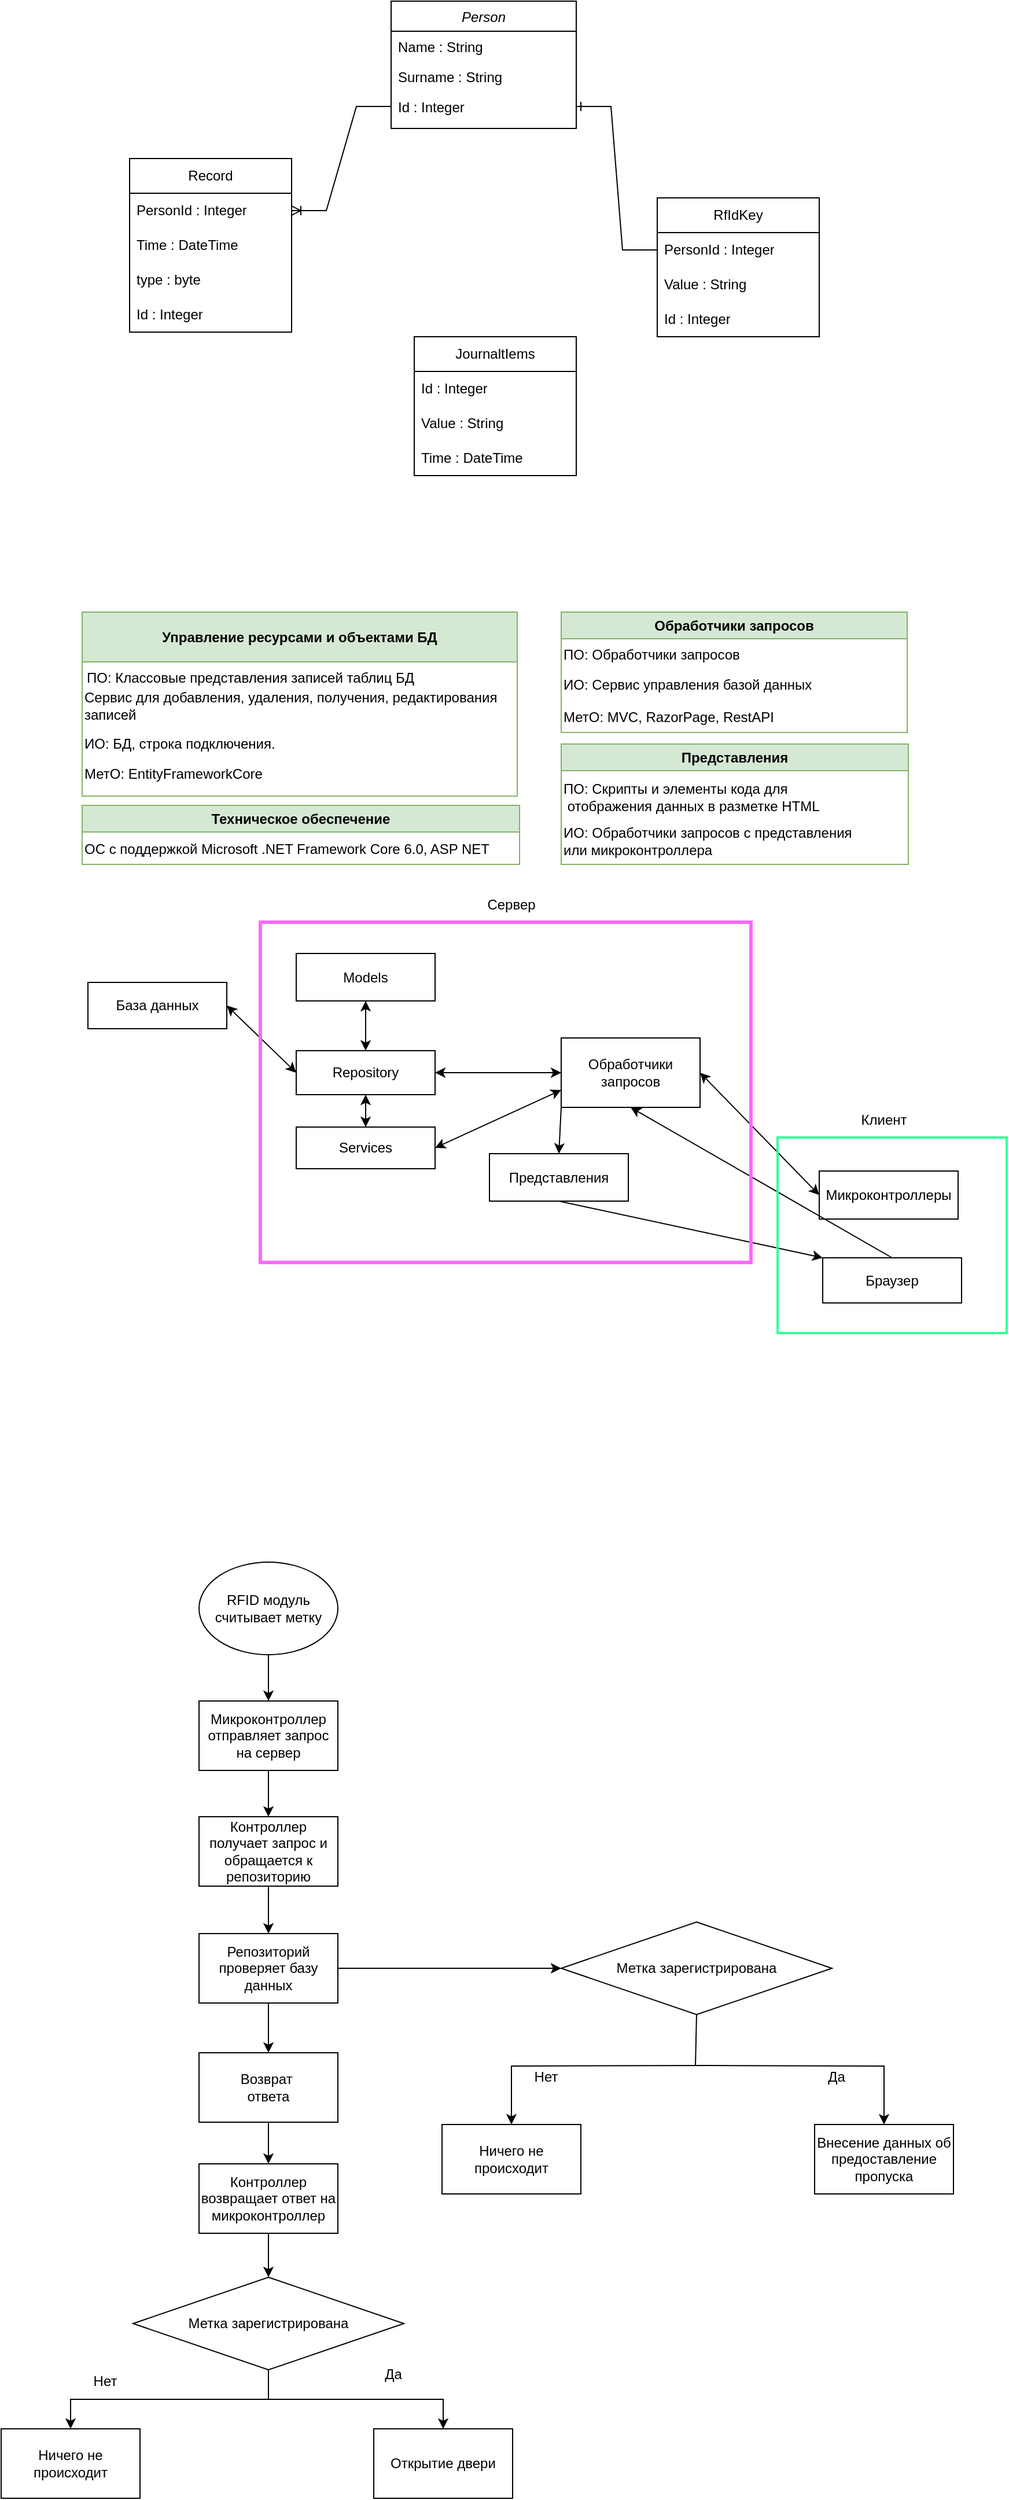 <mxfile version="21.3.7" type="github">
  <diagram id="C5RBs43oDa-KdzZeNtuy" name="Page-1">
    <mxGraphModel dx="1834" dy="796" grid="0" gridSize="10" guides="1" tooltips="1" connect="1" arrows="1" fold="1" page="0" pageScale="1" pageWidth="827" pageHeight="1169" math="0" shadow="0">
      <root>
        <mxCell id="WIyWlLk6GJQsqaUBKTNV-0" />
        <mxCell id="WIyWlLk6GJQsqaUBKTNV-1" parent="WIyWlLk6GJQsqaUBKTNV-0" />
        <mxCell id="zkfFHV4jXpPFQw0GAbJ--0" value="Person" style="swimlane;fontStyle=2;align=center;verticalAlign=top;childLayout=stackLayout;horizontal=1;startSize=26;horizontalStack=0;resizeParent=1;resizeLast=0;collapsible=1;marginBottom=0;rounded=0;shadow=0;strokeWidth=1;" parent="WIyWlLk6GJQsqaUBKTNV-1" vertex="1">
          <mxGeometry x="320" y="110" width="160" height="110" as="geometry">
            <mxRectangle x="230" y="140" width="160" height="26" as="alternateBounds" />
          </mxGeometry>
        </mxCell>
        <mxCell id="zkfFHV4jXpPFQw0GAbJ--1" value="Name : String" style="text;align=left;verticalAlign=top;spacingLeft=4;spacingRight=4;overflow=hidden;rotatable=0;points=[[0,0.5],[1,0.5]];portConstraint=eastwest;" parent="zkfFHV4jXpPFQw0GAbJ--0" vertex="1">
          <mxGeometry y="26" width="160" height="26" as="geometry" />
        </mxCell>
        <mxCell id="zkfFHV4jXpPFQw0GAbJ--2" value="Surname : String" style="text;align=left;verticalAlign=top;spacingLeft=4;spacingRight=4;overflow=hidden;rotatable=0;points=[[0,0.5],[1,0.5]];portConstraint=eastwest;rounded=0;shadow=0;html=0;" parent="zkfFHV4jXpPFQw0GAbJ--0" vertex="1">
          <mxGeometry y="52" width="160" height="26" as="geometry" />
        </mxCell>
        <mxCell id="zkfFHV4jXpPFQw0GAbJ--3" value="Id : Integer" style="text;align=left;verticalAlign=top;spacingLeft=4;spacingRight=4;overflow=hidden;rotatable=0;points=[[0,0.5],[1,0.5]];portConstraint=eastwest;rounded=0;shadow=0;html=0;" parent="zkfFHV4jXpPFQw0GAbJ--0" vertex="1">
          <mxGeometry y="78" width="160" height="26" as="geometry" />
        </mxCell>
        <mxCell id="JAbAQ16eNPu53v8PzKWM-0" value="RfIdKey" style="swimlane;fontStyle=0;childLayout=stackLayout;horizontal=1;startSize=30;horizontalStack=0;resizeParent=1;resizeParentMax=0;resizeLast=0;collapsible=1;marginBottom=0;whiteSpace=wrap;html=1;swimlaneLine=1;" parent="WIyWlLk6GJQsqaUBKTNV-1" vertex="1">
          <mxGeometry x="550" y="280" width="140" height="120" as="geometry" />
        </mxCell>
        <mxCell id="JAbAQ16eNPu53v8PzKWM-1" value="PersonId : Integer" style="text;strokeColor=none;fillColor=none;align=left;verticalAlign=middle;spacingLeft=4;spacingRight=4;overflow=hidden;points=[[0,0.5],[1,0.5]];portConstraint=eastwest;rotatable=0;whiteSpace=wrap;html=1;" parent="JAbAQ16eNPu53v8PzKWM-0" vertex="1">
          <mxGeometry y="30" width="140" height="30" as="geometry" />
        </mxCell>
        <mxCell id="JAbAQ16eNPu53v8PzKWM-2" value="Value : String" style="text;strokeColor=none;fillColor=none;align=left;verticalAlign=middle;spacingLeft=4;spacingRight=4;overflow=hidden;points=[[0,0.5],[1,0.5]];portConstraint=eastwest;rotatable=0;whiteSpace=wrap;html=1;" parent="JAbAQ16eNPu53v8PzKWM-0" vertex="1">
          <mxGeometry y="60" width="140" height="30" as="geometry" />
        </mxCell>
        <mxCell id="JAbAQ16eNPu53v8PzKWM-11" value="Id : Integer" style="text;strokeColor=none;fillColor=none;align=left;verticalAlign=middle;spacingLeft=4;spacingRight=4;overflow=hidden;points=[[0,0.5],[1,0.5]];portConstraint=eastwest;rotatable=0;whiteSpace=wrap;html=1;" parent="JAbAQ16eNPu53v8PzKWM-0" vertex="1">
          <mxGeometry y="90" width="140" height="30" as="geometry" />
        </mxCell>
        <mxCell id="JAbAQ16eNPu53v8PzKWM-4" value="Record" style="swimlane;fontStyle=0;childLayout=stackLayout;horizontal=1;startSize=30;horizontalStack=0;resizeParent=1;resizeParentMax=0;resizeLast=0;collapsible=1;marginBottom=0;whiteSpace=wrap;html=1;" parent="WIyWlLk6GJQsqaUBKTNV-1" vertex="1">
          <mxGeometry x="94" y="246" width="140" height="150" as="geometry" />
        </mxCell>
        <mxCell id="JAbAQ16eNPu53v8PzKWM-5" value="PersonId : Integer" style="text;strokeColor=none;fillColor=none;align=left;verticalAlign=middle;spacingLeft=4;spacingRight=4;overflow=hidden;points=[[0,0.5],[1,0.5]];portConstraint=eastwest;rotatable=0;whiteSpace=wrap;html=1;" parent="JAbAQ16eNPu53v8PzKWM-4" vertex="1">
          <mxGeometry y="30" width="140" height="30" as="geometry" />
        </mxCell>
        <mxCell id="JAbAQ16eNPu53v8PzKWM-6" value="Time : DateTime" style="text;strokeColor=none;fillColor=none;align=left;verticalAlign=middle;spacingLeft=4;spacingRight=4;overflow=hidden;points=[[0,0.5],[1,0.5]];portConstraint=eastwest;rotatable=0;whiteSpace=wrap;html=1;" parent="JAbAQ16eNPu53v8PzKWM-4" vertex="1">
          <mxGeometry y="60" width="140" height="30" as="geometry" />
        </mxCell>
        <mxCell id="JAbAQ16eNPu53v8PzKWM-7" value="type : byte" style="text;strokeColor=none;fillColor=none;align=left;verticalAlign=middle;spacingLeft=4;spacingRight=4;overflow=hidden;points=[[0,0.5],[1,0.5]];portConstraint=eastwest;rotatable=0;whiteSpace=wrap;html=1;" parent="JAbAQ16eNPu53v8PzKWM-4" vertex="1">
          <mxGeometry y="90" width="140" height="30" as="geometry" />
        </mxCell>
        <mxCell id="JAbAQ16eNPu53v8PzKWM-12" value="Id : Integer" style="text;strokeColor=none;fillColor=none;align=left;verticalAlign=middle;spacingLeft=4;spacingRight=4;overflow=hidden;points=[[0,0.5],[1,0.5]];portConstraint=eastwest;rotatable=0;whiteSpace=wrap;html=1;" parent="JAbAQ16eNPu53v8PzKWM-4" vertex="1">
          <mxGeometry y="120" width="140" height="30" as="geometry" />
        </mxCell>
        <mxCell id="JAbAQ16eNPu53v8PzKWM-13" value="JournaltIems" style="swimlane;fontStyle=0;childLayout=stackLayout;horizontal=1;startSize=30;horizontalStack=0;resizeParent=1;resizeParentMax=0;resizeLast=0;collapsible=1;marginBottom=0;whiteSpace=wrap;html=1;" parent="WIyWlLk6GJQsqaUBKTNV-1" vertex="1">
          <mxGeometry x="340" y="400" width="140" height="120" as="geometry" />
        </mxCell>
        <mxCell id="JAbAQ16eNPu53v8PzKWM-14" value="Id : Integer" style="text;strokeColor=none;fillColor=none;align=left;verticalAlign=middle;spacingLeft=4;spacingRight=4;overflow=hidden;points=[[0,0.5],[1,0.5]];portConstraint=eastwest;rotatable=0;whiteSpace=wrap;html=1;" parent="JAbAQ16eNPu53v8PzKWM-13" vertex="1">
          <mxGeometry y="30" width="140" height="30" as="geometry" />
        </mxCell>
        <mxCell id="JAbAQ16eNPu53v8PzKWM-15" value="Value : String" style="text;strokeColor=none;fillColor=none;align=left;verticalAlign=middle;spacingLeft=4;spacingRight=4;overflow=hidden;points=[[0,0.5],[1,0.5]];portConstraint=eastwest;rotatable=0;whiteSpace=wrap;html=1;" parent="JAbAQ16eNPu53v8PzKWM-13" vertex="1">
          <mxGeometry y="60" width="140" height="30" as="geometry" />
        </mxCell>
        <mxCell id="JAbAQ16eNPu53v8PzKWM-16" value="Time : DateTime" style="text;strokeColor=none;fillColor=none;align=left;verticalAlign=middle;spacingLeft=4;spacingRight=4;overflow=hidden;points=[[0,0.5],[1,0.5]];portConstraint=eastwest;rotatable=0;whiteSpace=wrap;html=1;" parent="JAbAQ16eNPu53v8PzKWM-13" vertex="1">
          <mxGeometry y="90" width="140" height="30" as="geometry" />
        </mxCell>
        <mxCell id="JAbAQ16eNPu53v8PzKWM-20" value="Управление ресурсами и объектами БД" style="swimlane;whiteSpace=wrap;html=1;startSize=43;fillColor=#d5e8d4;strokeColor=#82b366;" parent="WIyWlLk6GJQsqaUBKTNV-1" vertex="1">
          <mxGeometry x="53" y="638" width="376" height="159" as="geometry" />
        </mxCell>
        <mxCell id="JAbAQ16eNPu53v8PzKWM-22" value="ПО: Классовые представления записей таблиц БД" style="text;html=1;align=left;verticalAlign=middle;resizable=0;points=[];autosize=1;strokeColor=none;fillColor=none;" parent="JAbAQ16eNPu53v8PzKWM-20" vertex="1">
          <mxGeometry x="2" y="44" width="301" height="26" as="geometry" />
        </mxCell>
        <mxCell id="JAbAQ16eNPu53v8PzKWM-23" value="Сервис для добавления, удаления, получения, редактирования&lt;br&gt;записей" style="text;html=1;align=left;verticalAlign=middle;resizable=0;points=[];autosize=1;strokeColor=none;fillColor=none;" parent="JAbAQ16eNPu53v8PzKWM-20" vertex="1">
          <mxGeometry y="60" width="375" height="41" as="geometry" />
        </mxCell>
        <mxCell id="JAbAQ16eNPu53v8PzKWM-24" value="ИО: БД, строка подключения." style="text;html=1;align=left;verticalAlign=middle;resizable=0;points=[];autosize=1;strokeColor=none;fillColor=none;" parent="JAbAQ16eNPu53v8PzKWM-20" vertex="1">
          <mxGeometry y="101" width="183" height="26" as="geometry" />
        </mxCell>
        <mxCell id="JAbAQ16eNPu53v8PzKWM-25" value="МетО: EntityFrameworkCore" style="text;html=1;align=left;verticalAlign=middle;resizable=0;points=[];autosize=1;strokeColor=none;fillColor=none;" parent="JAbAQ16eNPu53v8PzKWM-20" vertex="1">
          <mxGeometry y="127" width="172" height="26" as="geometry" />
        </mxCell>
        <mxCell id="JAbAQ16eNPu53v8PzKWM-26" value="Обработчики запросов" style="swimlane;whiteSpace=wrap;html=1;fillColor=#d5e8d4;strokeColor=#82b366;" parent="WIyWlLk6GJQsqaUBKTNV-1" vertex="1">
          <mxGeometry x="467" y="638" width="299" height="104" as="geometry" />
        </mxCell>
        <mxCell id="JAbAQ16eNPu53v8PzKWM-27" value="ПО: Обработчики запросов" style="text;html=1;align=left;verticalAlign=middle;resizable=0;points=[];autosize=1;strokeColor=none;fillColor=none;" parent="JAbAQ16eNPu53v8PzKWM-26" vertex="1">
          <mxGeometry y="24" width="170" height="26" as="geometry" />
        </mxCell>
        <mxCell id="JAbAQ16eNPu53v8PzKWM-28" value="ИО: Сервис управления базой данных" style="text;html=1;align=left;verticalAlign=middle;resizable=0;points=[];autosize=1;strokeColor=none;fillColor=none;" parent="JAbAQ16eNPu53v8PzKWM-26" vertex="1">
          <mxGeometry y="50" width="233" height="26" as="geometry" />
        </mxCell>
        <mxCell id="JAbAQ16eNPu53v8PzKWM-29" value="МетО: MVC, RazorPage, RestAPI" style="text;html=1;align=left;verticalAlign=middle;resizable=0;points=[];autosize=1;strokeColor=none;fillColor=none;" parent="JAbAQ16eNPu53v8PzKWM-26" vertex="1">
          <mxGeometry y="78" width="200" height="26" as="geometry" />
        </mxCell>
        <mxCell id="JAbAQ16eNPu53v8PzKWM-30" value="Представления" style="swimlane;whiteSpace=wrap;html=1;fillColor=#d5e8d4;strokeColor=#82b366;" parent="WIyWlLk6GJQsqaUBKTNV-1" vertex="1">
          <mxGeometry x="467" y="752" width="300" height="104" as="geometry" />
        </mxCell>
        <mxCell id="JAbAQ16eNPu53v8PzKWM-31" value="ПО: Скрипты и элементы кода для&lt;br&gt;&amp;nbsp;отображения данных в разметке HTML" style="text;html=1;align=left;verticalAlign=middle;resizable=0;points=[];autosize=1;strokeColor=none;fillColor=none;" parent="JAbAQ16eNPu53v8PzKWM-30" vertex="1">
          <mxGeometry y="25" width="239" height="41" as="geometry" />
        </mxCell>
        <mxCell id="JAbAQ16eNPu53v8PzKWM-33" value="ИО: Обработчики запросов с представления &lt;br&gt;или микроконтроллера" style="text;html=1;align=left;verticalAlign=middle;resizable=0;points=[];autosize=1;strokeColor=none;fillColor=none;" parent="JAbAQ16eNPu53v8PzKWM-30" vertex="1">
          <mxGeometry y="63" width="267" height="41" as="geometry" />
        </mxCell>
        <mxCell id="JAbAQ16eNPu53v8PzKWM-35" value="Техническое обеспечение" style="swimlane;whiteSpace=wrap;html=1;fillColor=#d5e8d4;strokeColor=#82b366;" parent="WIyWlLk6GJQsqaUBKTNV-1" vertex="1">
          <mxGeometry x="53" y="805" width="378" height="51" as="geometry" />
        </mxCell>
        <mxCell id="JAbAQ16eNPu53v8PzKWM-36" value="ОС с поддержкой Microsoft .NET Framework Core 6.0, ASP NET" style="text;html=1;align=left;verticalAlign=middle;resizable=0;points=[];autosize=1;strokeColor=none;fillColor=none;" parent="JAbAQ16eNPu53v8PzKWM-35" vertex="1">
          <mxGeometry y="25" width="368" height="26" as="geometry" />
        </mxCell>
        <mxCell id="JAbAQ16eNPu53v8PzKWM-37" value="База данных" style="rounded=0;whiteSpace=wrap;html=1;" parent="WIyWlLk6GJQsqaUBKTNV-1" vertex="1">
          <mxGeometry x="58" y="958" width="120" height="40" as="geometry" />
        </mxCell>
        <mxCell id="JAbAQ16eNPu53v8PzKWM-38" value="Models" style="rounded=0;whiteSpace=wrap;html=1;" parent="WIyWlLk6GJQsqaUBKTNV-1" vertex="1">
          <mxGeometry x="238" y="933" width="120" height="41" as="geometry" />
        </mxCell>
        <mxCell id="JAbAQ16eNPu53v8PzKWM-39" value="Repository" style="rounded=0;whiteSpace=wrap;html=1;" parent="WIyWlLk6GJQsqaUBKTNV-1" vertex="1">
          <mxGeometry x="238" y="1017" width="120" height="38" as="geometry" />
        </mxCell>
        <mxCell id="JAbAQ16eNPu53v8PzKWM-40" value="" style="endArrow=classic;startArrow=classic;html=1;rounded=0;entryX=1;entryY=0.5;entryDx=0;entryDy=0;exitX=0;exitY=0.5;exitDx=0;exitDy=0;" parent="WIyWlLk6GJQsqaUBKTNV-1" source="JAbAQ16eNPu53v8PzKWM-39" target="JAbAQ16eNPu53v8PzKWM-37" edge="1">
          <mxGeometry width="50" height="50" relative="1" as="geometry">
            <mxPoint x="110" y="1113" as="sourcePoint" />
            <mxPoint x="160" y="1063" as="targetPoint" />
          </mxGeometry>
        </mxCell>
        <mxCell id="JAbAQ16eNPu53v8PzKWM-41" value="" style="endArrow=classic;startArrow=classic;html=1;rounded=0;exitX=0.5;exitY=0;exitDx=0;exitDy=0;entryX=0.5;entryY=1;entryDx=0;entryDy=0;" parent="WIyWlLk6GJQsqaUBKTNV-1" source="JAbAQ16eNPu53v8PzKWM-39" target="JAbAQ16eNPu53v8PzKWM-38" edge="1">
          <mxGeometry width="50" height="50" relative="1" as="geometry">
            <mxPoint x="437" y="1041" as="sourcePoint" />
            <mxPoint x="487" y="991" as="targetPoint" />
          </mxGeometry>
        </mxCell>
        <mxCell id="JAbAQ16eNPu53v8PzKWM-42" value="Обработчики запросов" style="rounded=0;whiteSpace=wrap;html=1;" parent="WIyWlLk6GJQsqaUBKTNV-1" vertex="1">
          <mxGeometry x="467" y="1006" width="120" height="60" as="geometry" />
        </mxCell>
        <mxCell id="JAbAQ16eNPu53v8PzKWM-43" value="" style="endArrow=classic;startArrow=classic;html=1;rounded=0;entryX=0;entryY=0.5;entryDx=0;entryDy=0;exitX=1;exitY=0.5;exitDx=0;exitDy=0;" parent="WIyWlLk6GJQsqaUBKTNV-1" source="JAbAQ16eNPu53v8PzKWM-39" target="JAbAQ16eNPu53v8PzKWM-42" edge="1">
          <mxGeometry width="50" height="50" relative="1" as="geometry">
            <mxPoint x="298" y="1159" as="sourcePoint" />
            <mxPoint x="348" y="1109" as="targetPoint" />
          </mxGeometry>
        </mxCell>
        <mxCell id="JAbAQ16eNPu53v8PzKWM-44" value="Services" style="rounded=0;whiteSpace=wrap;html=1;" parent="WIyWlLk6GJQsqaUBKTNV-1" vertex="1">
          <mxGeometry x="238" y="1083" width="120" height="36" as="geometry" />
        </mxCell>
        <mxCell id="JAbAQ16eNPu53v8PzKWM-45" value="" style="endArrow=classic;startArrow=classic;html=1;rounded=0;entryX=0.5;entryY=1;entryDx=0;entryDy=0;exitX=0.5;exitY=0;exitDx=0;exitDy=0;" parent="WIyWlLk6GJQsqaUBKTNV-1" source="JAbAQ16eNPu53v8PzKWM-44" target="JAbAQ16eNPu53v8PzKWM-39" edge="1">
          <mxGeometry width="50" height="50" relative="1" as="geometry">
            <mxPoint x="98" y="1134" as="sourcePoint" />
            <mxPoint x="148" y="1084" as="targetPoint" />
          </mxGeometry>
        </mxCell>
        <mxCell id="JAbAQ16eNPu53v8PzKWM-46" value="" style="endArrow=classic;startArrow=classic;html=1;rounded=0;entryX=0;entryY=0.75;entryDx=0;entryDy=0;exitX=1;exitY=0.5;exitDx=0;exitDy=0;" parent="WIyWlLk6GJQsqaUBKTNV-1" source="JAbAQ16eNPu53v8PzKWM-44" target="JAbAQ16eNPu53v8PzKWM-42" edge="1">
          <mxGeometry width="50" height="50" relative="1" as="geometry">
            <mxPoint x="483" y="1170" as="sourcePoint" />
            <mxPoint x="533" y="1120" as="targetPoint" />
          </mxGeometry>
        </mxCell>
        <mxCell id="JAbAQ16eNPu53v8PzKWM-47" value="Представления" style="rounded=0;whiteSpace=wrap;html=1;" parent="WIyWlLk6GJQsqaUBKTNV-1" vertex="1">
          <mxGeometry x="405" y="1106" width="120" height="41" as="geometry" />
        </mxCell>
        <mxCell id="JAbAQ16eNPu53v8PzKWM-51" value="Браузер" style="rounded=0;whiteSpace=wrap;html=1;" parent="WIyWlLk6GJQsqaUBKTNV-1" vertex="1">
          <mxGeometry x="693" y="1196" width="120" height="39" as="geometry" />
        </mxCell>
        <mxCell id="JAbAQ16eNPu53v8PzKWM-52" value="Микроконтроллеры" style="rounded=0;whiteSpace=wrap;html=1;" parent="WIyWlLk6GJQsqaUBKTNV-1" vertex="1">
          <mxGeometry x="690" y="1121" width="120" height="41.5" as="geometry" />
        </mxCell>
        <mxCell id="JAbAQ16eNPu53v8PzKWM-53" value="" style="endArrow=classic;startArrow=classic;html=1;rounded=0;entryX=1;entryY=0.5;entryDx=0;entryDy=0;exitX=0;exitY=0.5;exitDx=0;exitDy=0;" parent="WIyWlLk6GJQsqaUBKTNV-1" source="JAbAQ16eNPu53v8PzKWM-52" target="JAbAQ16eNPu53v8PzKWM-42" edge="1">
          <mxGeometry width="50" height="50" relative="1" as="geometry">
            <mxPoint x="238" y="1407" as="sourcePoint" />
            <mxPoint x="288" y="1357" as="targetPoint" />
          </mxGeometry>
        </mxCell>
        <mxCell id="JAbAQ16eNPu53v8PzKWM-55" value="" style="endArrow=classic;html=1;rounded=0;exitX=0.5;exitY=0;exitDx=0;exitDy=0;entryX=0.5;entryY=1;entryDx=0;entryDy=0;" parent="WIyWlLk6GJQsqaUBKTNV-1" source="JAbAQ16eNPu53v8PzKWM-51" target="JAbAQ16eNPu53v8PzKWM-42" edge="1">
          <mxGeometry width="50" height="50" relative="1" as="geometry">
            <mxPoint x="444" y="1267" as="sourcePoint" />
            <mxPoint x="494" y="1217" as="targetPoint" />
          </mxGeometry>
        </mxCell>
        <mxCell id="JAbAQ16eNPu53v8PzKWM-56" value="" style="endArrow=classic;html=1;rounded=0;exitX=0.5;exitY=1;exitDx=0;exitDy=0;entryX=0;entryY=0;entryDx=0;entryDy=0;" parent="WIyWlLk6GJQsqaUBKTNV-1" source="JAbAQ16eNPu53v8PzKWM-47" target="JAbAQ16eNPu53v8PzKWM-51" edge="1">
          <mxGeometry width="50" height="50" relative="1" as="geometry">
            <mxPoint x="262" y="1337" as="sourcePoint" />
            <mxPoint x="312" y="1287" as="targetPoint" />
          </mxGeometry>
        </mxCell>
        <mxCell id="JAbAQ16eNPu53v8PzKWM-57" value="" style="endArrow=classic;html=1;rounded=0;exitX=0;exitY=1;exitDx=0;exitDy=0;entryX=0.5;entryY=0;entryDx=0;entryDy=0;" parent="WIyWlLk6GJQsqaUBKTNV-1" source="JAbAQ16eNPu53v8PzKWM-42" target="JAbAQ16eNPu53v8PzKWM-47" edge="1">
          <mxGeometry width="50" height="50" relative="1" as="geometry">
            <mxPoint x="174" y="1339" as="sourcePoint" />
            <mxPoint x="224" y="1289" as="targetPoint" />
          </mxGeometry>
        </mxCell>
        <mxCell id="JAbAQ16eNPu53v8PzKWM-60" style="edgeStyle=orthogonalEdgeStyle;rounded=0;orthogonalLoop=1;jettySize=auto;html=1;entryX=0.5;entryY=0;entryDx=0;entryDy=0;" parent="WIyWlLk6GJQsqaUBKTNV-1" source="JAbAQ16eNPu53v8PzKWM-58" target="JAbAQ16eNPu53v8PzKWM-59" edge="1">
          <mxGeometry relative="1" as="geometry" />
        </mxCell>
        <mxCell id="JAbAQ16eNPu53v8PzKWM-58" value="RFID модуль считывает метку" style="ellipse;whiteSpace=wrap;html=1;" parent="WIyWlLk6GJQsqaUBKTNV-1" vertex="1">
          <mxGeometry x="154" y="1459" width="120" height="80" as="geometry" />
        </mxCell>
        <mxCell id="JAbAQ16eNPu53v8PzKWM-64" style="edgeStyle=orthogonalEdgeStyle;rounded=0;orthogonalLoop=1;jettySize=auto;html=1;entryX=0.5;entryY=0;entryDx=0;entryDy=0;" parent="WIyWlLk6GJQsqaUBKTNV-1" source="JAbAQ16eNPu53v8PzKWM-59" target="JAbAQ16eNPu53v8PzKWM-61" edge="1">
          <mxGeometry relative="1" as="geometry" />
        </mxCell>
        <mxCell id="JAbAQ16eNPu53v8PzKWM-59" value="Микроконтроллер отправляет запрос на сервер" style="rounded=0;whiteSpace=wrap;html=1;" parent="WIyWlLk6GJQsqaUBKTNV-1" vertex="1">
          <mxGeometry x="154" y="1579" width="120" height="60" as="geometry" />
        </mxCell>
        <mxCell id="JAbAQ16eNPu53v8PzKWM-65" style="edgeStyle=orthogonalEdgeStyle;rounded=0;orthogonalLoop=1;jettySize=auto;html=1;entryX=0.5;entryY=0;entryDx=0;entryDy=0;" parent="WIyWlLk6GJQsqaUBKTNV-1" source="JAbAQ16eNPu53v8PzKWM-61" target="JAbAQ16eNPu53v8PzKWM-62" edge="1">
          <mxGeometry relative="1" as="geometry" />
        </mxCell>
        <mxCell id="JAbAQ16eNPu53v8PzKWM-61" value="Контроллер получает запрос и обращается к репозиторию" style="rounded=0;whiteSpace=wrap;html=1;" parent="WIyWlLk6GJQsqaUBKTNV-1" vertex="1">
          <mxGeometry x="154" y="1679" width="120" height="60" as="geometry" />
        </mxCell>
        <mxCell id="JAbAQ16eNPu53v8PzKWM-79" style="edgeStyle=orthogonalEdgeStyle;rounded=0;orthogonalLoop=1;jettySize=auto;html=1;entryX=0.5;entryY=0;entryDx=0;entryDy=0;" parent="WIyWlLk6GJQsqaUBKTNV-1" source="JAbAQ16eNPu53v8PzKWM-62" target="JAbAQ16eNPu53v8PzKWM-70" edge="1">
          <mxGeometry relative="1" as="geometry" />
        </mxCell>
        <mxCell id="JAbAQ16eNPu53v8PzKWM-98" style="edgeStyle=orthogonalEdgeStyle;rounded=0;orthogonalLoop=1;jettySize=auto;html=1;entryX=0;entryY=0.5;entryDx=0;entryDy=0;" parent="WIyWlLk6GJQsqaUBKTNV-1" source="JAbAQ16eNPu53v8PzKWM-62" target="JAbAQ16eNPu53v8PzKWM-97" edge="1">
          <mxGeometry relative="1" as="geometry" />
        </mxCell>
        <mxCell id="JAbAQ16eNPu53v8PzKWM-62" value="Репозиторий проверяет базу данных" style="rounded=0;whiteSpace=wrap;html=1;" parent="WIyWlLk6GJQsqaUBKTNV-1" vertex="1">
          <mxGeometry x="154" y="1780" width="120" height="60" as="geometry" />
        </mxCell>
        <mxCell id="JAbAQ16eNPu53v8PzKWM-69" value="Нет" style="text;html=1;strokeColor=none;fillColor=none;align=center;verticalAlign=middle;whiteSpace=wrap;rounded=0;" parent="WIyWlLk6GJQsqaUBKTNV-1" vertex="1">
          <mxGeometry x="43" y="2152" width="60" height="30" as="geometry" />
        </mxCell>
        <mxCell id="JAbAQ16eNPu53v8PzKWM-76" style="edgeStyle=orthogonalEdgeStyle;rounded=0;orthogonalLoop=1;jettySize=auto;html=1;entryX=0.5;entryY=0;entryDx=0;entryDy=0;" parent="WIyWlLk6GJQsqaUBKTNV-1" source="JAbAQ16eNPu53v8PzKWM-70" target="JAbAQ16eNPu53v8PzKWM-75" edge="1">
          <mxGeometry relative="1" as="geometry" />
        </mxCell>
        <mxCell id="JAbAQ16eNPu53v8PzKWM-70" value="Возврат&amp;nbsp;&lt;br&gt;ответа" style="rounded=0;whiteSpace=wrap;html=1;" parent="WIyWlLk6GJQsqaUBKTNV-1" vertex="1">
          <mxGeometry x="154" y="1883" width="120" height="60" as="geometry" />
        </mxCell>
        <mxCell id="JAbAQ16eNPu53v8PzKWM-72" value="Да" style="text;html=1;strokeColor=none;fillColor=none;align=center;verticalAlign=middle;whiteSpace=wrap;rounded=0;" parent="WIyWlLk6GJQsqaUBKTNV-1" vertex="1">
          <mxGeometry x="292" y="2146" width="60" height="30" as="geometry" />
        </mxCell>
        <mxCell id="JAbAQ16eNPu53v8PzKWM-80" style="edgeStyle=orthogonalEdgeStyle;rounded=0;orthogonalLoop=1;jettySize=auto;html=1;entryX=0.5;entryY=0;entryDx=0;entryDy=0;" parent="WIyWlLk6GJQsqaUBKTNV-1" source="JAbAQ16eNPu53v8PzKWM-75" target="JAbAQ16eNPu53v8PzKWM-77" edge="1">
          <mxGeometry relative="1" as="geometry" />
        </mxCell>
        <mxCell id="JAbAQ16eNPu53v8PzKWM-75" value="Контроллер возвращает ответ на микроконтроллер" style="rounded=0;whiteSpace=wrap;html=1;" parent="WIyWlLk6GJQsqaUBKTNV-1" vertex="1">
          <mxGeometry x="154" y="1979" width="120" height="60" as="geometry" />
        </mxCell>
        <mxCell id="JAbAQ16eNPu53v8PzKWM-83" style="edgeStyle=orthogonalEdgeStyle;rounded=0;orthogonalLoop=1;jettySize=auto;html=1;entryX=0.5;entryY=0;entryDx=0;entryDy=0;" parent="WIyWlLk6GJQsqaUBKTNV-1" source="JAbAQ16eNPu53v8PzKWM-77" target="JAbAQ16eNPu53v8PzKWM-82" edge="1">
          <mxGeometry relative="1" as="geometry" />
        </mxCell>
        <mxCell id="JAbAQ16eNPu53v8PzKWM-84" style="edgeStyle=orthogonalEdgeStyle;rounded=0;orthogonalLoop=1;jettySize=auto;html=1;entryX=0.5;entryY=0;entryDx=0;entryDy=0;" parent="WIyWlLk6GJQsqaUBKTNV-1" source="JAbAQ16eNPu53v8PzKWM-77" target="JAbAQ16eNPu53v8PzKWM-81" edge="1">
          <mxGeometry relative="1" as="geometry" />
        </mxCell>
        <mxCell id="JAbAQ16eNPu53v8PzKWM-77" value="Метка зарегистрирована" style="rhombus;whiteSpace=wrap;html=1;" parent="WIyWlLk6GJQsqaUBKTNV-1" vertex="1">
          <mxGeometry x="97" y="2077" width="234" height="80" as="geometry" />
        </mxCell>
        <mxCell id="JAbAQ16eNPu53v8PzKWM-81" value="Открытие двери" style="rounded=0;whiteSpace=wrap;html=1;" parent="WIyWlLk6GJQsqaUBKTNV-1" vertex="1">
          <mxGeometry x="305" y="2208" width="120" height="60" as="geometry" />
        </mxCell>
        <mxCell id="JAbAQ16eNPu53v8PzKWM-82" value="Ничего не происходит" style="rounded=0;whiteSpace=wrap;html=1;" parent="WIyWlLk6GJQsqaUBKTNV-1" vertex="1">
          <mxGeometry x="-17" y="2208" width="120" height="60" as="geometry" />
        </mxCell>
        <mxCell id="JAbAQ16eNPu53v8PzKWM-91" value="Нет" style="text;html=1;strokeColor=none;fillColor=none;align=center;verticalAlign=middle;whiteSpace=wrap;rounded=0;" parent="WIyWlLk6GJQsqaUBKTNV-1" vertex="1">
          <mxGeometry x="424" y="1889" width="60" height="30" as="geometry" />
        </mxCell>
        <mxCell id="JAbAQ16eNPu53v8PzKWM-92" value="Да" style="text;html=1;strokeColor=none;fillColor=none;align=center;verticalAlign=middle;whiteSpace=wrap;rounded=0;" parent="WIyWlLk6GJQsqaUBKTNV-1" vertex="1">
          <mxGeometry x="675" y="1889" width="60" height="30" as="geometry" />
        </mxCell>
        <mxCell id="JAbAQ16eNPu53v8PzKWM-93" style="edgeStyle=orthogonalEdgeStyle;rounded=0;orthogonalLoop=1;jettySize=auto;html=1;entryX=0.5;entryY=0;entryDx=0;entryDy=0;" parent="WIyWlLk6GJQsqaUBKTNV-1" target="JAbAQ16eNPu53v8PzKWM-96" edge="1">
          <mxGeometry relative="1" as="geometry">
            <mxPoint x="595" y="1894" as="sourcePoint" />
          </mxGeometry>
        </mxCell>
        <mxCell id="JAbAQ16eNPu53v8PzKWM-94" style="edgeStyle=orthogonalEdgeStyle;rounded=0;orthogonalLoop=1;jettySize=auto;html=1;entryX=0.5;entryY=0;entryDx=0;entryDy=0;" parent="WIyWlLk6GJQsqaUBKTNV-1" target="JAbAQ16eNPu53v8PzKWM-95" edge="1">
          <mxGeometry relative="1" as="geometry">
            <mxPoint x="595" y="1894" as="sourcePoint" />
          </mxGeometry>
        </mxCell>
        <mxCell id="JAbAQ16eNPu53v8PzKWM-95" value="Внесение данных об предоставление пропуска" style="rounded=0;whiteSpace=wrap;html=1;" parent="WIyWlLk6GJQsqaUBKTNV-1" vertex="1">
          <mxGeometry x="686" y="1945" width="120" height="60" as="geometry" />
        </mxCell>
        <mxCell id="JAbAQ16eNPu53v8PzKWM-96" value="Ничего не происходит" style="rounded=0;whiteSpace=wrap;html=1;" parent="WIyWlLk6GJQsqaUBKTNV-1" vertex="1">
          <mxGeometry x="364" y="1945" width="120" height="60" as="geometry" />
        </mxCell>
        <mxCell id="JAbAQ16eNPu53v8PzKWM-97" value="Метка зарегистрирована" style="rhombus;whiteSpace=wrap;html=1;" parent="WIyWlLk6GJQsqaUBKTNV-1" vertex="1">
          <mxGeometry x="467" y="1770" width="234" height="80" as="geometry" />
        </mxCell>
        <mxCell id="JAbAQ16eNPu53v8PzKWM-102" value="" style="endArrow=none;html=1;rounded=0;entryX=0.5;entryY=1;entryDx=0;entryDy=0;" parent="WIyWlLk6GJQsqaUBKTNV-1" target="JAbAQ16eNPu53v8PzKWM-97" edge="1">
          <mxGeometry width="50" height="50" relative="1" as="geometry">
            <mxPoint x="583" y="1894" as="sourcePoint" />
            <mxPoint x="611" y="1999" as="targetPoint" />
          </mxGeometry>
        </mxCell>
        <mxCell id="AzmWOC6QSWZ_BwlnWJ7K-0" value="" style="edgeStyle=entityRelationEdgeStyle;fontSize=12;html=1;endArrow=ERone;endFill=1;rounded=0;exitX=0;exitY=0.5;exitDx=0;exitDy=0;entryX=1;entryY=0.5;entryDx=0;entryDy=0;" edge="1" parent="WIyWlLk6GJQsqaUBKTNV-1" source="JAbAQ16eNPu53v8PzKWM-1" target="zkfFHV4jXpPFQw0GAbJ--3">
          <mxGeometry width="100" height="100" relative="1" as="geometry">
            <mxPoint x="9" y="448" as="sourcePoint" />
            <mxPoint x="109" y="348" as="targetPoint" />
          </mxGeometry>
        </mxCell>
        <mxCell id="AzmWOC6QSWZ_BwlnWJ7K-1" value="" style="edgeStyle=entityRelationEdgeStyle;fontSize=12;html=1;endArrow=ERoneToMany;rounded=0;exitX=0;exitY=0.5;exitDx=0;exitDy=0;entryX=1;entryY=0.5;entryDx=0;entryDy=0;" edge="1" parent="WIyWlLk6GJQsqaUBKTNV-1" source="zkfFHV4jXpPFQw0GAbJ--3" target="JAbAQ16eNPu53v8PzKWM-5">
          <mxGeometry width="100" height="100" relative="1" as="geometry">
            <mxPoint x="81" y="545" as="sourcePoint" />
            <mxPoint x="181" y="445" as="targetPoint" />
          </mxGeometry>
        </mxCell>
        <mxCell id="AzmWOC6QSWZ_BwlnWJ7K-4" value="" style="rounded=0;whiteSpace=wrap;html=1;fillColor=none;strokeColor=#FF66FF;strokeWidth=3;" vertex="1" parent="WIyWlLk6GJQsqaUBKTNV-1">
          <mxGeometry x="207" y="906" width="424" height="294" as="geometry" />
        </mxCell>
        <mxCell id="AzmWOC6QSWZ_BwlnWJ7K-5" value="" style="rounded=0;whiteSpace=wrap;html=1;fillColor=none;strokeColor=#33FF99;strokeWidth=2;" vertex="1" parent="WIyWlLk6GJQsqaUBKTNV-1">
          <mxGeometry x="654" y="1092" width="198" height="169" as="geometry" />
        </mxCell>
        <mxCell id="AzmWOC6QSWZ_BwlnWJ7K-7" value="Сервер" style="text;html=1;strokeColor=none;fillColor=none;align=center;verticalAlign=middle;whiteSpace=wrap;rounded=0;" vertex="1" parent="WIyWlLk6GJQsqaUBKTNV-1">
          <mxGeometry x="394" y="876" width="60" height="30" as="geometry" />
        </mxCell>
        <mxCell id="AzmWOC6QSWZ_BwlnWJ7K-8" value="Клиент" style="text;html=1;strokeColor=none;fillColor=none;align=center;verticalAlign=middle;whiteSpace=wrap;rounded=0;" vertex="1" parent="WIyWlLk6GJQsqaUBKTNV-1">
          <mxGeometry x="716" y="1062" width="60" height="30" as="geometry" />
        </mxCell>
      </root>
    </mxGraphModel>
  </diagram>
</mxfile>
